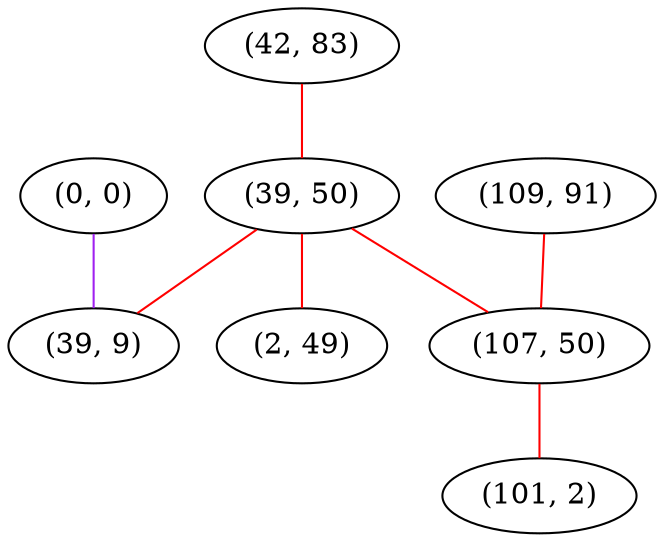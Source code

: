 graph "" {
"(0, 0)";
"(42, 83)";
"(39, 50)";
"(109, 91)";
"(107, 50)";
"(101, 2)";
"(2, 49)";
"(39, 9)";
"(0, 0)" -- "(39, 9)"  [color=purple, key=0, weight=4];
"(42, 83)" -- "(39, 50)"  [color=red, key=0, weight=1];
"(39, 50)" -- "(107, 50)"  [color=red, key=0, weight=1];
"(39, 50)" -- "(2, 49)"  [color=red, key=0, weight=1];
"(39, 50)" -- "(39, 9)"  [color=red, key=0, weight=1];
"(109, 91)" -- "(107, 50)"  [color=red, key=0, weight=1];
"(107, 50)" -- "(101, 2)"  [color=red, key=0, weight=1];
}
